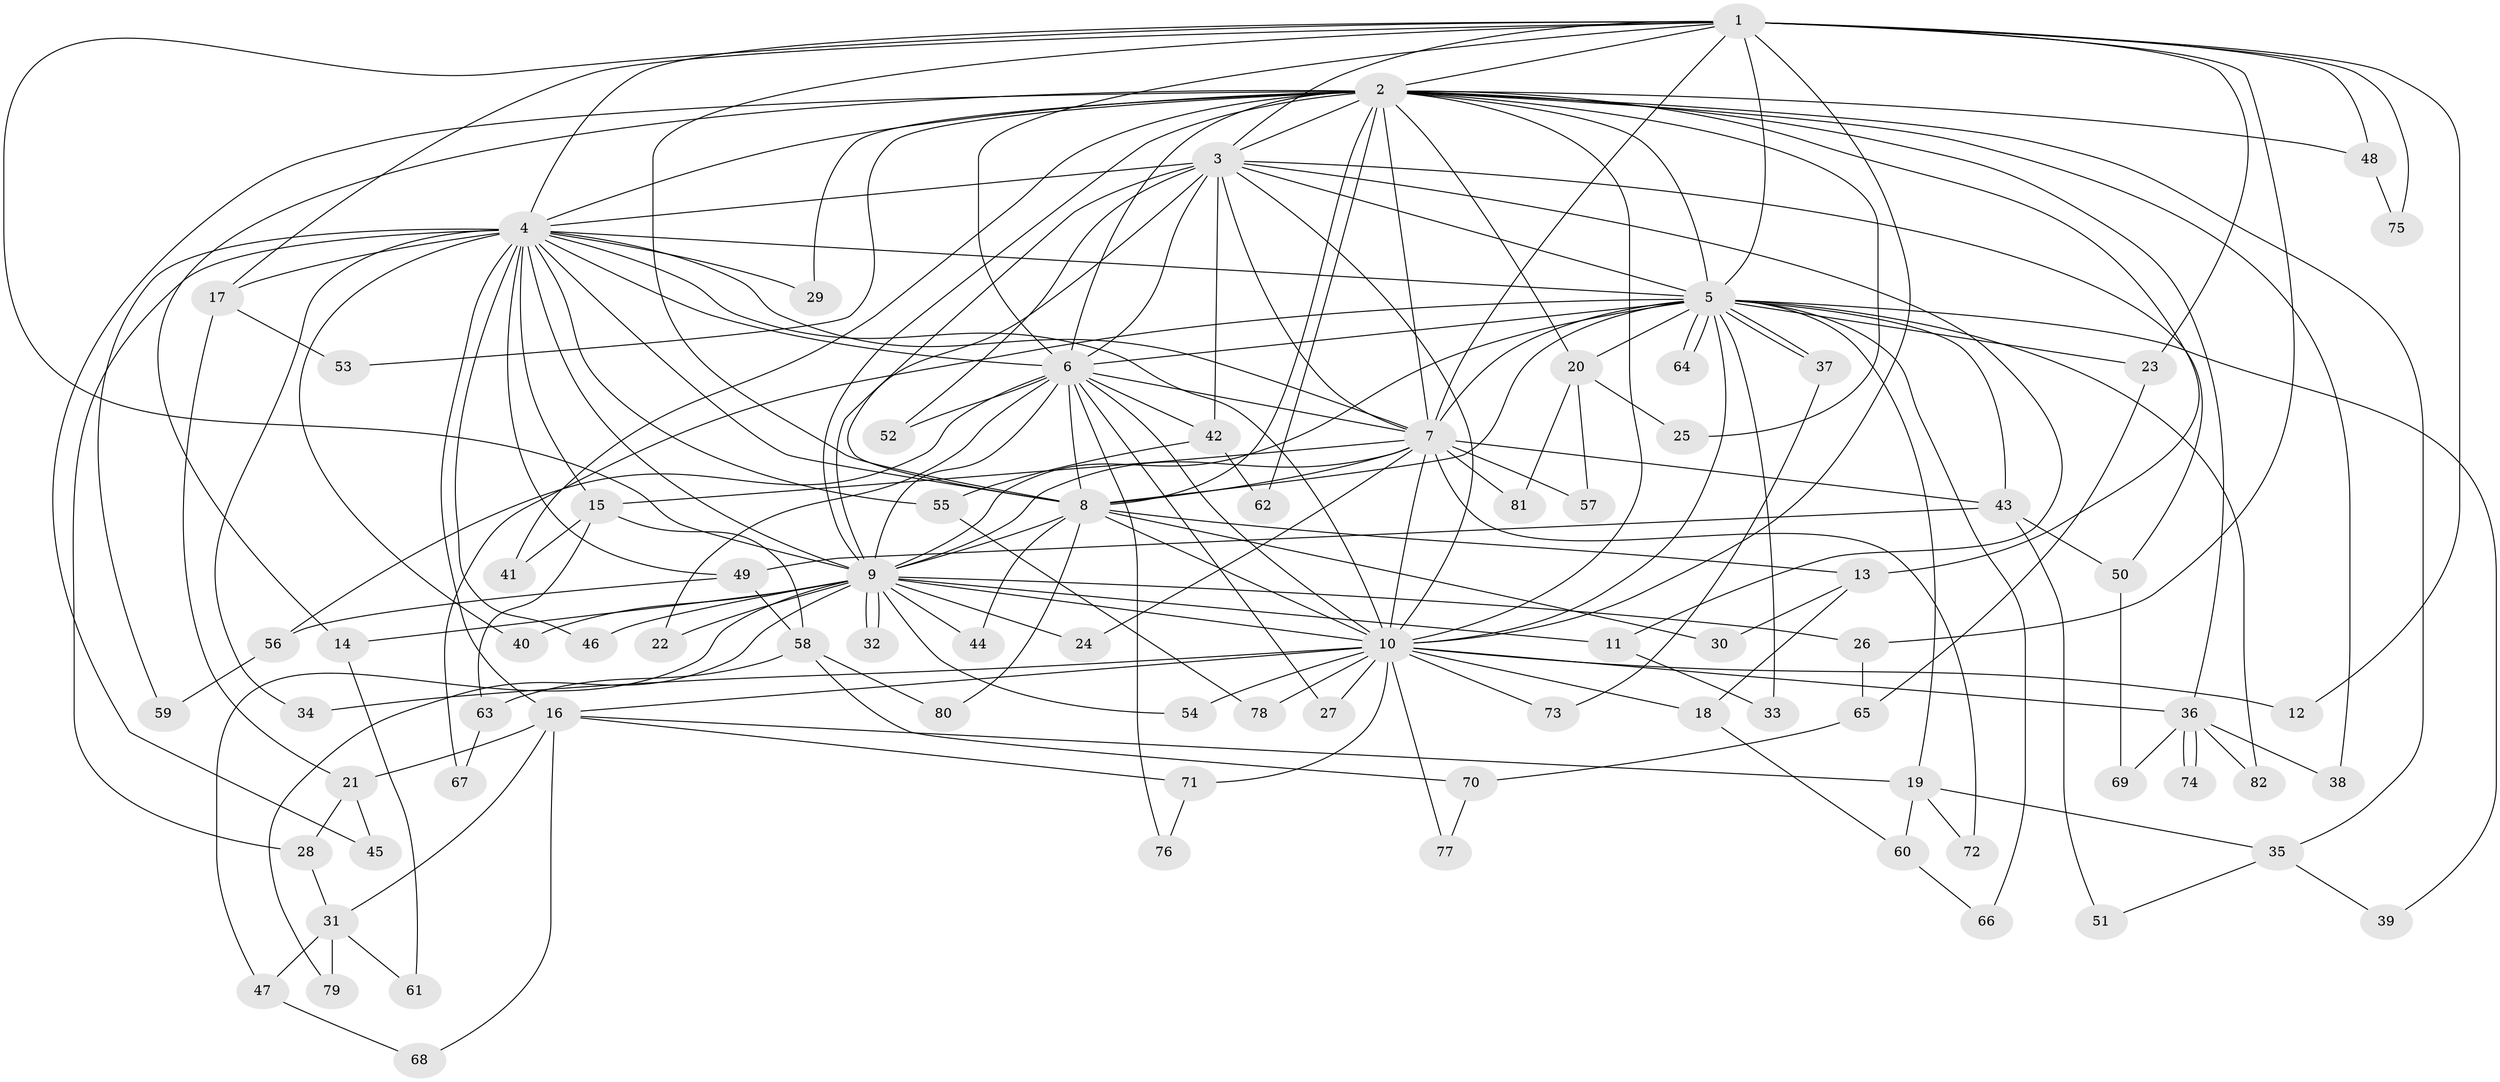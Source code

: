 // coarse degree distribution, {19: 0.017241379310344827, 18: 0.017241379310344827, 12: 0.017241379310344827, 13: 0.017241379310344827, 16: 0.034482758620689655, 11: 0.017241379310344827, 3: 0.2413793103448276, 4: 0.034482758620689655, 7: 0.034482758620689655, 8: 0.017241379310344827, 5: 0.034482758620689655, 2: 0.4482758620689655, 1: 0.05172413793103448, 6: 0.017241379310344827}
// Generated by graph-tools (version 1.1) at 2025/50/03/04/25 22:50:00]
// undirected, 82 vertices, 189 edges
graph export_dot {
  node [color=gray90,style=filled];
  1;
  2;
  3;
  4;
  5;
  6;
  7;
  8;
  9;
  10;
  11;
  12;
  13;
  14;
  15;
  16;
  17;
  18;
  19;
  20;
  21;
  22;
  23;
  24;
  25;
  26;
  27;
  28;
  29;
  30;
  31;
  32;
  33;
  34;
  35;
  36;
  37;
  38;
  39;
  40;
  41;
  42;
  43;
  44;
  45;
  46;
  47;
  48;
  49;
  50;
  51;
  52;
  53;
  54;
  55;
  56;
  57;
  58;
  59;
  60;
  61;
  62;
  63;
  64;
  65;
  66;
  67;
  68;
  69;
  70;
  71;
  72;
  73;
  74;
  75;
  76;
  77;
  78;
  79;
  80;
  81;
  82;
  1 -- 2;
  1 -- 3;
  1 -- 4;
  1 -- 5;
  1 -- 6;
  1 -- 7;
  1 -- 8;
  1 -- 9;
  1 -- 10;
  1 -- 12;
  1 -- 17;
  1 -- 23;
  1 -- 26;
  1 -- 48;
  1 -- 75;
  2 -- 3;
  2 -- 4;
  2 -- 5;
  2 -- 6;
  2 -- 7;
  2 -- 8;
  2 -- 9;
  2 -- 10;
  2 -- 13;
  2 -- 14;
  2 -- 20;
  2 -- 25;
  2 -- 29;
  2 -- 35;
  2 -- 36;
  2 -- 38;
  2 -- 41;
  2 -- 45;
  2 -- 48;
  2 -- 53;
  2 -- 62;
  3 -- 4;
  3 -- 5;
  3 -- 6;
  3 -- 7;
  3 -- 8;
  3 -- 9;
  3 -- 10;
  3 -- 11;
  3 -- 42;
  3 -- 50;
  3 -- 52;
  4 -- 5;
  4 -- 6;
  4 -- 7;
  4 -- 8;
  4 -- 9;
  4 -- 10;
  4 -- 15;
  4 -- 16;
  4 -- 17;
  4 -- 28;
  4 -- 29;
  4 -- 34;
  4 -- 40;
  4 -- 46;
  4 -- 49;
  4 -- 55;
  4 -- 59;
  5 -- 6;
  5 -- 7;
  5 -- 8;
  5 -- 9;
  5 -- 10;
  5 -- 19;
  5 -- 20;
  5 -- 23;
  5 -- 33;
  5 -- 37;
  5 -- 37;
  5 -- 39;
  5 -- 43;
  5 -- 64;
  5 -- 64;
  5 -- 66;
  5 -- 67;
  5 -- 82;
  6 -- 7;
  6 -- 8;
  6 -- 9;
  6 -- 10;
  6 -- 22;
  6 -- 27;
  6 -- 42;
  6 -- 52;
  6 -- 56;
  6 -- 76;
  7 -- 8;
  7 -- 9;
  7 -- 10;
  7 -- 15;
  7 -- 24;
  7 -- 43;
  7 -- 57;
  7 -- 72;
  7 -- 81;
  8 -- 9;
  8 -- 10;
  8 -- 13;
  8 -- 30;
  8 -- 44;
  8 -- 80;
  9 -- 10;
  9 -- 11;
  9 -- 14;
  9 -- 22;
  9 -- 24;
  9 -- 26;
  9 -- 32;
  9 -- 32;
  9 -- 40;
  9 -- 44;
  9 -- 46;
  9 -- 47;
  9 -- 54;
  9 -- 79;
  10 -- 12;
  10 -- 16;
  10 -- 18;
  10 -- 27;
  10 -- 34;
  10 -- 36;
  10 -- 54;
  10 -- 71;
  10 -- 73;
  10 -- 77;
  10 -- 78;
  11 -- 33;
  13 -- 18;
  13 -- 30;
  14 -- 61;
  15 -- 41;
  15 -- 58;
  15 -- 63;
  16 -- 19;
  16 -- 21;
  16 -- 31;
  16 -- 68;
  16 -- 71;
  17 -- 21;
  17 -- 53;
  18 -- 60;
  19 -- 35;
  19 -- 60;
  19 -- 72;
  20 -- 25;
  20 -- 57;
  20 -- 81;
  21 -- 28;
  21 -- 45;
  23 -- 65;
  26 -- 65;
  28 -- 31;
  31 -- 47;
  31 -- 61;
  31 -- 79;
  35 -- 39;
  35 -- 51;
  36 -- 38;
  36 -- 69;
  36 -- 74;
  36 -- 74;
  36 -- 82;
  37 -- 73;
  42 -- 55;
  42 -- 62;
  43 -- 49;
  43 -- 50;
  43 -- 51;
  47 -- 68;
  48 -- 75;
  49 -- 56;
  49 -- 58;
  50 -- 69;
  55 -- 78;
  56 -- 59;
  58 -- 63;
  58 -- 70;
  58 -- 80;
  60 -- 66;
  63 -- 67;
  65 -- 70;
  70 -- 77;
  71 -- 76;
}
